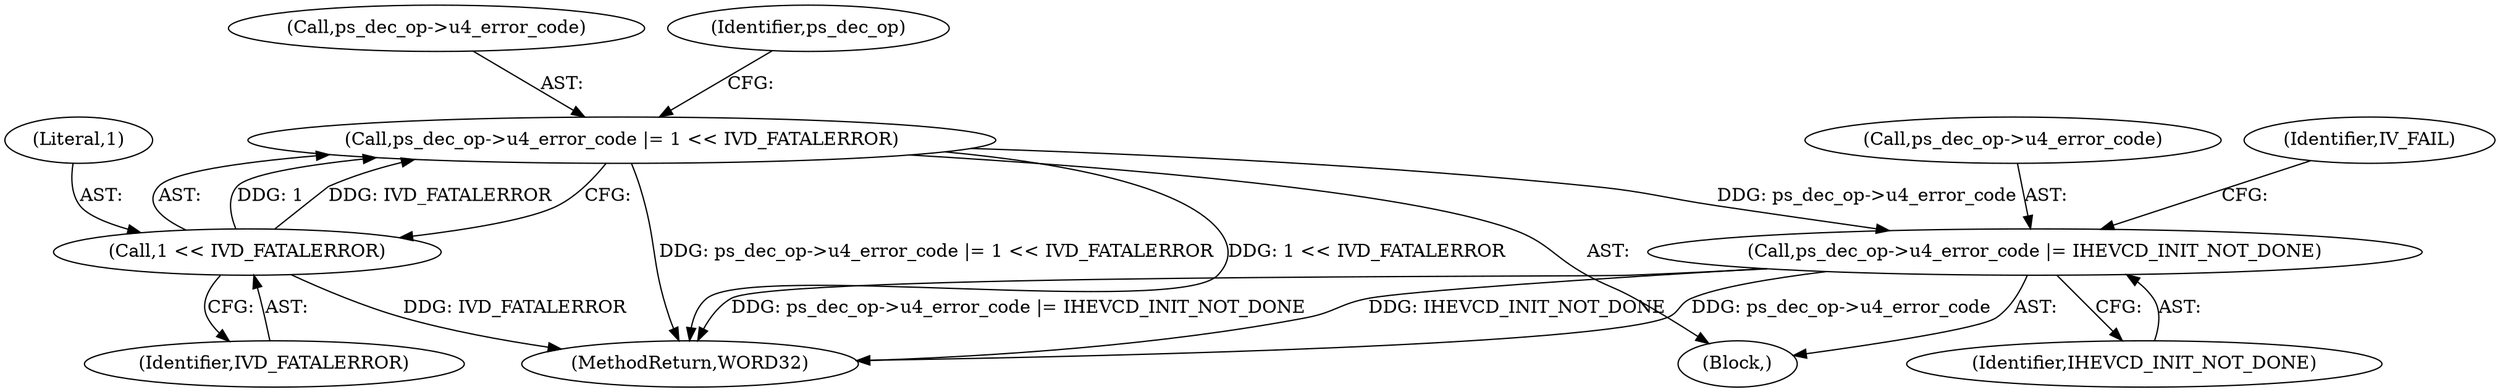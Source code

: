 digraph "0_Android_87fb7909c49e6a4510ba86ace1ffc83459c7e1b9@pointer" {
"1000207" [label="(Call,ps_dec_op->u4_error_code |= 1 << IVD_FATALERROR)"];
"1000211" [label="(Call,1 << IVD_FATALERROR)"];
"1000214" [label="(Call,ps_dec_op->u4_error_code |= IHEVCD_INIT_NOT_DONE)"];
"1001903" [label="(MethodReturn,WORD32)"];
"1000218" [label="(Identifier,IHEVCD_INIT_NOT_DONE)"];
"1000214" [label="(Call,ps_dec_op->u4_error_code |= IHEVCD_INIT_NOT_DONE)"];
"1000206" [label="(Block,)"];
"1000212" [label="(Literal,1)"];
"1000211" [label="(Call,1 << IVD_FATALERROR)"];
"1000208" [label="(Call,ps_dec_op->u4_error_code)"];
"1000213" [label="(Identifier,IVD_FATALERROR)"];
"1000220" [label="(Identifier,IV_FAIL)"];
"1000207" [label="(Call,ps_dec_op->u4_error_code |= 1 << IVD_FATALERROR)"];
"1000216" [label="(Identifier,ps_dec_op)"];
"1000215" [label="(Call,ps_dec_op->u4_error_code)"];
"1000207" -> "1000206"  [label="AST: "];
"1000207" -> "1000211"  [label="CFG: "];
"1000208" -> "1000207"  [label="AST: "];
"1000211" -> "1000207"  [label="AST: "];
"1000216" -> "1000207"  [label="CFG: "];
"1000207" -> "1001903"  [label="DDG: ps_dec_op->u4_error_code |= 1 << IVD_FATALERROR"];
"1000207" -> "1001903"  [label="DDG: 1 << IVD_FATALERROR"];
"1000211" -> "1000207"  [label="DDG: 1"];
"1000211" -> "1000207"  [label="DDG: IVD_FATALERROR"];
"1000207" -> "1000214"  [label="DDG: ps_dec_op->u4_error_code"];
"1000211" -> "1000213"  [label="CFG: "];
"1000212" -> "1000211"  [label="AST: "];
"1000213" -> "1000211"  [label="AST: "];
"1000211" -> "1001903"  [label="DDG: IVD_FATALERROR"];
"1000214" -> "1000206"  [label="AST: "];
"1000214" -> "1000218"  [label="CFG: "];
"1000215" -> "1000214"  [label="AST: "];
"1000218" -> "1000214"  [label="AST: "];
"1000220" -> "1000214"  [label="CFG: "];
"1000214" -> "1001903"  [label="DDG: ps_dec_op->u4_error_code |= IHEVCD_INIT_NOT_DONE"];
"1000214" -> "1001903"  [label="DDG: IHEVCD_INIT_NOT_DONE"];
"1000214" -> "1001903"  [label="DDG: ps_dec_op->u4_error_code"];
}
